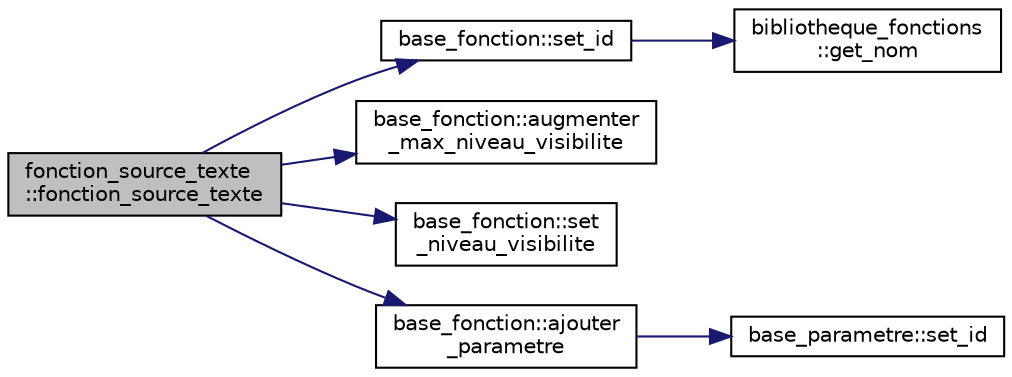 digraph "fonction_source_texte::fonction_source_texte"
{
  edge [fontname="Helvetica",fontsize="10",labelfontname="Helvetica",labelfontsize="10"];
  node [fontname="Helvetica",fontsize="10",shape=record];
  rankdir="LR";
  Node0 [label="fonction_source_texte\l::fonction_source_texte",height=0.2,width=0.4,color="black", fillcolor="grey75", style="filled", fontcolor="black"];
  Node0 -> Node1 [color="midnightblue",fontsize="10",style="solid",fontname="Helvetica"];
  Node1 [label="base_fonction::set_id",height=0.2,width=0.4,color="black", fillcolor="white", style="filled",URL="$classbase__fonction.html#a4d7a7d067af71e0c5e9ec7d6188ac9d1"];
  Node1 -> Node2 [color="midnightblue",fontsize="10",style="solid",fontname="Helvetica"];
  Node2 [label="bibliotheque_fonctions\l::get_nom",height=0.2,width=0.4,color="black", fillcolor="white", style="filled",URL="$classbibliotheque__fonctions.html#ac8c035960c49cdf0fe7437b82739154e"];
  Node0 -> Node3 [color="midnightblue",fontsize="10",style="solid",fontname="Helvetica"];
  Node3 [label="base_fonction::augmenter\l_max_niveau_visibilite",height=0.2,width=0.4,color="black", fillcolor="white", style="filled",URL="$classbase__fonction.html#a51c4b5f512a0ae9b12c5fe55806f57d8"];
  Node0 -> Node4 [color="midnightblue",fontsize="10",style="solid",fontname="Helvetica"];
  Node4 [label="base_fonction::set\l_niveau_visibilite",height=0.2,width=0.4,color="black", fillcolor="white", style="filled",URL="$classbase__fonction.html#aac434731c9e5d95398d3baae6c74d447"];
  Node0 -> Node5 [color="midnightblue",fontsize="10",style="solid",fontname="Helvetica"];
  Node5 [label="base_fonction::ajouter\l_parametre",height=0.2,width=0.4,color="black", fillcolor="white", style="filled",URL="$classbase__fonction.html#a5ef0d28f9dba16d8fa2be040c7a2d7f4"];
  Node5 -> Node6 [color="midnightblue",fontsize="10",style="solid",fontname="Helvetica"];
  Node6 [label="base_parametre::set_id",height=0.2,width=0.4,color="black", fillcolor="white", style="filled",URL="$classbase__parametre.html#a5e241bb14cb089f1fedb5509218be625"];
}
